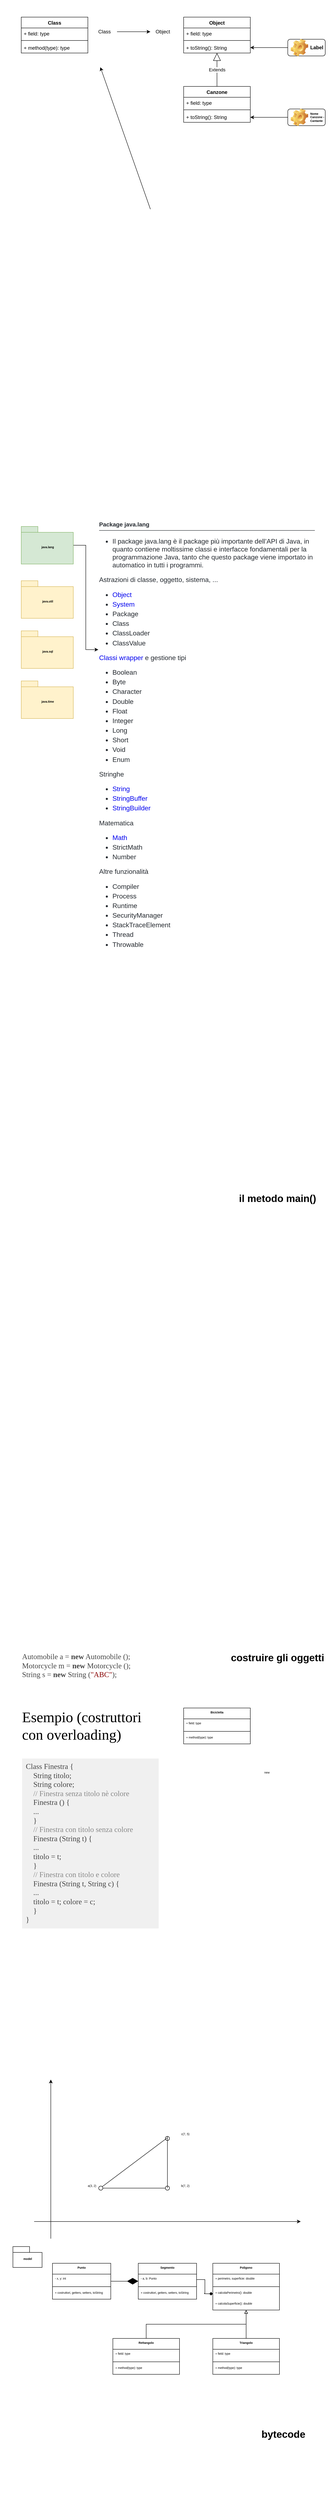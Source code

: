 <mxfile version="17.1.5" type="device"><diagram id="OhCMvSGXCiYNYvDkEmKx" name="Page-1"><mxGraphModel dx="1094" dy="567" grid="1" gridSize="10" guides="1" tooltips="1" connect="1" arrows="1" fold="1" page="1" pageScale="1" pageWidth="827" pageHeight="1169" math="0" shadow="0"><root><mxCell id="0"/><mxCell id="1" parent="0"/><mxCell id="jwKFF5OsVbnVFl5u6LoQ-3" value="" style="edgeStyle=orthogonalEdgeStyle;rounded=0;orthogonalLoop=1;jettySize=auto;html=1;" edge="1" parent="1" source="jwKFF5OsVbnVFl5u6LoQ-1" target="jwKFF5OsVbnVFl5u6LoQ-2"><mxGeometry relative="1" as="geometry"/></mxCell><mxCell id="jwKFF5OsVbnVFl5u6LoQ-1" value="Class" style="text;html=1;strokeColor=none;fillColor=none;align=center;verticalAlign=middle;whiteSpace=wrap;rounded=0;" vertex="1" parent="1"><mxGeometry x="220" y="60" width="60" height="30" as="geometry"/></mxCell><mxCell id="jwKFF5OsVbnVFl5u6LoQ-2" value="Object" style="text;html=1;strokeColor=none;fillColor=none;align=center;verticalAlign=middle;whiteSpace=wrap;rounded=0;" vertex="1" parent="1"><mxGeometry x="360" y="60" width="60" height="30" as="geometry"/></mxCell><mxCell id="jwKFF5OsVbnVFl5u6LoQ-4" value="Object" style="swimlane;fontStyle=1;align=center;verticalAlign=top;childLayout=stackLayout;horizontal=1;startSize=26;horizontalStack=0;resizeParent=1;resizeParentMax=0;resizeLast=0;collapsible=1;marginBottom=0;" vertex="1" parent="1"><mxGeometry x="440" y="40" width="160" height="86" as="geometry"/></mxCell><mxCell id="jwKFF5OsVbnVFl5u6LoQ-5" value="+ field: type" style="text;strokeColor=none;fillColor=none;align=left;verticalAlign=top;spacingLeft=4;spacingRight=4;overflow=hidden;rotatable=0;points=[[0,0.5],[1,0.5]];portConstraint=eastwest;" vertex="1" parent="jwKFF5OsVbnVFl5u6LoQ-4"><mxGeometry y="26" width="160" height="26" as="geometry"/></mxCell><mxCell id="jwKFF5OsVbnVFl5u6LoQ-6" value="" style="line;strokeWidth=1;fillColor=none;align=left;verticalAlign=middle;spacingTop=-1;spacingLeft=3;spacingRight=3;rotatable=0;labelPosition=right;points=[];portConstraint=eastwest;" vertex="1" parent="jwKFF5OsVbnVFl5u6LoQ-4"><mxGeometry y="52" width="160" height="8" as="geometry"/></mxCell><mxCell id="jwKFF5OsVbnVFl5u6LoQ-7" value="+ toString(): String" style="text;strokeColor=none;fillColor=none;align=left;verticalAlign=top;spacingLeft=4;spacingRight=4;overflow=hidden;rotatable=0;points=[[0,0.5],[1,0.5]];portConstraint=eastwest;" vertex="1" parent="jwKFF5OsVbnVFl5u6LoQ-4"><mxGeometry y="60" width="160" height="26" as="geometry"/></mxCell><mxCell id="jwKFF5OsVbnVFl5u6LoQ-8" value="Class" style="swimlane;fontStyle=1;align=center;verticalAlign=top;childLayout=stackLayout;horizontal=1;startSize=26;horizontalStack=0;resizeParent=1;resizeParentMax=0;resizeLast=0;collapsible=1;marginBottom=0;" vertex="1" parent="1"><mxGeometry x="50" y="40" width="160" height="86" as="geometry"/></mxCell><mxCell id="jwKFF5OsVbnVFl5u6LoQ-9" value="+ field: type" style="text;strokeColor=none;fillColor=none;align=left;verticalAlign=top;spacingLeft=4;spacingRight=4;overflow=hidden;rotatable=0;points=[[0,0.5],[1,0.5]];portConstraint=eastwest;" vertex="1" parent="jwKFF5OsVbnVFl5u6LoQ-8"><mxGeometry y="26" width="160" height="26" as="geometry"/></mxCell><mxCell id="jwKFF5OsVbnVFl5u6LoQ-10" value="" style="line;strokeWidth=1;fillColor=none;align=left;verticalAlign=middle;spacingTop=-1;spacingLeft=3;spacingRight=3;rotatable=0;labelPosition=right;points=[];portConstraint=eastwest;" vertex="1" parent="jwKFF5OsVbnVFl5u6LoQ-8"><mxGeometry y="52" width="160" height="8" as="geometry"/></mxCell><mxCell id="jwKFF5OsVbnVFl5u6LoQ-11" value="+ method(type): type" style="text;strokeColor=none;fillColor=none;align=left;verticalAlign=top;spacingLeft=4;spacingRight=4;overflow=hidden;rotatable=0;points=[[0,0.5],[1,0.5]];portConstraint=eastwest;" vertex="1" parent="jwKFF5OsVbnVFl5u6LoQ-8"><mxGeometry y="60" width="160" height="26" as="geometry"/></mxCell><mxCell id="jwKFF5OsVbnVFl5u6LoQ-13" value="" style="edgeStyle=orthogonalEdgeStyle;rounded=0;orthogonalLoop=1;jettySize=auto;html=1;" edge="1" parent="1" source="jwKFF5OsVbnVFl5u6LoQ-12" target="jwKFF5OsVbnVFl5u6LoQ-7"><mxGeometry relative="1" as="geometry"/></mxCell><mxCell id="jwKFF5OsVbnVFl5u6LoQ-12" value="Label" style="label;whiteSpace=wrap;html=1;image=img/clipart/Gear_128x128.png" vertex="1" parent="1"><mxGeometry x="690" y="93" width="90" height="40" as="geometry"/></mxCell><mxCell id="jwKFF5OsVbnVFl5u6LoQ-14" value="Canzone" style="swimlane;fontStyle=1;align=center;verticalAlign=top;childLayout=stackLayout;horizontal=1;startSize=26;horizontalStack=0;resizeParent=1;resizeParentMax=0;resizeLast=0;collapsible=1;marginBottom=0;" vertex="1" parent="1"><mxGeometry x="440" y="206" width="160" height="86" as="geometry"/></mxCell><mxCell id="jwKFF5OsVbnVFl5u6LoQ-15" value="+ field: type" style="text;strokeColor=none;fillColor=none;align=left;verticalAlign=top;spacingLeft=4;spacingRight=4;overflow=hidden;rotatable=0;points=[[0,0.5],[1,0.5]];portConstraint=eastwest;" vertex="1" parent="jwKFF5OsVbnVFl5u6LoQ-14"><mxGeometry y="26" width="160" height="26" as="geometry"/></mxCell><mxCell id="jwKFF5OsVbnVFl5u6LoQ-16" value="" style="line;strokeWidth=1;fillColor=none;align=left;verticalAlign=middle;spacingTop=-1;spacingLeft=3;spacingRight=3;rotatable=0;labelPosition=right;points=[];portConstraint=eastwest;" vertex="1" parent="jwKFF5OsVbnVFl5u6LoQ-14"><mxGeometry y="52" width="160" height="8" as="geometry"/></mxCell><mxCell id="jwKFF5OsVbnVFl5u6LoQ-17" value="+ toString(): String" style="text;strokeColor=none;fillColor=none;align=left;verticalAlign=top;spacingLeft=4;spacingRight=4;overflow=hidden;rotatable=0;points=[[0,0.5],[1,0.5]];portConstraint=eastwest;" vertex="1" parent="jwKFF5OsVbnVFl5u6LoQ-14"><mxGeometry y="60" width="160" height="26" as="geometry"/></mxCell><mxCell id="jwKFF5OsVbnVFl5u6LoQ-19" value="Extends" style="endArrow=block;endSize=16;endFill=0;html=1;rounded=0;exitX=0.5;exitY=0;exitDx=0;exitDy=0;" edge="1" parent="1" source="jwKFF5OsVbnVFl5u6LoQ-14" target="jwKFF5OsVbnVFl5u6LoQ-7"><mxGeometry width="160" relative="1" as="geometry"><mxPoint x="340" y="210" as="sourcePoint"/><mxPoint x="500" y="210" as="targetPoint"/></mxGeometry></mxCell><mxCell id="jwKFF5OsVbnVFl5u6LoQ-20" value="" style="edgeStyle=orthogonalEdgeStyle;rounded=0;orthogonalLoop=1;jettySize=auto;html=1;" edge="1" source="jwKFF5OsVbnVFl5u6LoQ-21" parent="1"><mxGeometry relative="1" as="geometry"><mxPoint x="600" y="280" as="targetPoint"/></mxGeometry></mxCell><mxCell id="jwKFF5OsVbnVFl5u6LoQ-21" value="Nome Canzone - Cantante" style="label;whiteSpace=wrap;html=1;image=img/clipart/Gear_128x128.png;fontSize=7;" vertex="1" parent="1"><mxGeometry x="690" y="260" width="90" height="40" as="geometry"/></mxCell><mxCell id="jwKFF5OsVbnVFl5u6LoQ-23" value="" style="shape=image;verticalLabelPosition=bottom;labelBackgroundColor=default;verticalAlign=top;aspect=fixed;imageAspect=0;image=https://github.com/maboglia/CorsoJava/raw/master/appunti/img/PrimitiveVsReference.png;" vertex="1" parent="1"><mxGeometry x="70" y="400" width="520" height="217" as="geometry"/></mxCell><mxCell id="jwKFF5OsVbnVFl5u6LoQ-24" value="" style="endArrow=classic;html=1;rounded=0;fontSize=7;exitX=0.558;exitY=0.461;exitDx=0;exitDy=0;exitPerimeter=0;" edge="1" parent="1" source="jwKFF5OsVbnVFl5u6LoQ-23"><mxGeometry width="50" height="50" relative="1" as="geometry"><mxPoint x="430" y="390" as="sourcePoint"/><mxPoint x="240" y="160" as="targetPoint"/></mxGeometry></mxCell><mxCell id="jwKFF5OsVbnVFl5u6LoQ-64" value="" style="edgeStyle=orthogonalEdgeStyle;rounded=0;orthogonalLoop=1;jettySize=auto;html=1;fontSize=7;" edge="1" parent="1" source="jwKFF5OsVbnVFl5u6LoQ-25" target="jwKFF5OsVbnVFl5u6LoQ-27"><mxGeometry relative="1" as="geometry"/></mxCell><mxCell id="jwKFF5OsVbnVFl5u6LoQ-25" value="java.lang" style="shape=folder;fontStyle=1;spacingTop=10;tabWidth=40;tabHeight=14;tabPosition=left;html=1;fontSize=7;fillColor=#d5e8d4;strokeColor=#82b366;" vertex="1" parent="1"><mxGeometry x="50" y="1260" width="125" height="90" as="geometry"/></mxCell><mxCell id="jwKFF5OsVbnVFl5u6LoQ-26" value="java.util" style="shape=folder;fontStyle=1;spacingTop=10;tabWidth=40;tabHeight=14;tabPosition=left;html=1;fontSize=7;fillColor=#fff2cc;strokeColor=#d6b656;" vertex="1" parent="1"><mxGeometry x="50" y="1390" width="125" height="90" as="geometry"/></mxCell><mxCell id="jwKFF5OsVbnVFl5u6LoQ-27" value="&lt;h1 dir=&quot;auto&quot; style=&quot;box-sizing: border-box; font-size: 2em; margin: 0px 0px 16px; font-weight: 600; line-height: 1.25; padding-bottom: 0.3em; border-bottom: 1px solid; color: rgb(36, 41, 47); font-style: normal; letter-spacing: normal; text-indent: 0px; text-transform: none; word-spacing: 0px; background-color: rgb(255, 255, 255);&quot;&gt;Package java.lang&lt;/h1&gt;&lt;ul dir=&quot;auto&quot; style=&quot;box-sizing: border-box; padding-left: 2em; margin-top: 0px; margin-bottom: 16px; color: rgb(36, 41, 47); font-size: 16px; font-style: normal; font-weight: 400; letter-spacing: normal; text-indent: 0px; text-transform: none; word-spacing: 0px; background-color: rgb(255, 255, 255);&quot;&gt;&lt;li style=&quot;box-sizing: border-box&quot;&gt;Il package java.lang è il package più importante dell’API di Java, in quanto contiene moltissime classi e interfacce fondamentali per la programmazione Java, tanto che questo package viene importato in automatico in tutti i programmi.&lt;/li&gt;&lt;/ul&gt;&lt;p dir=&quot;auto&quot; style=&quot;box-sizing: border-box; margin-top: 0px; margin-bottom: 16px; color: rgb(36, 41, 47); font-size: 16px; font-style: normal; font-weight: 400; letter-spacing: normal; text-indent: 0px; text-transform: none; word-spacing: 0px; background-color: rgb(255, 255, 255);&quot;&gt;Astrazioni di classe, oggetto, sistema, ...&lt;/p&gt;&lt;ul dir=&quot;auto&quot; style=&quot;box-sizing: border-box; padding-left: 2em; margin-top: 0px; margin-bottom: 16px; color: rgb(36, 41, 47); font-size: 16px; font-style: normal; font-weight: 400; letter-spacing: normal; text-indent: 0px; text-transform: none; word-spacing: 0px; background-color: rgb(255, 255, 255);&quot;&gt;&lt;li style=&quot;box-sizing: border-box&quot;&gt;&lt;a href=&quot;https://github.com/maboglia/CorsoJava/blob/master/appunti/API_Java/021_java_lang_Object.md&quot; style=&quot;box-sizing: border-box ; background-color: transparent ; text-decoration: none&quot;&gt;Object&lt;/a&gt;&lt;/li&gt;&lt;li style=&quot;box-sizing: border-box ; margin-top: 0.25em&quot;&gt;&lt;a href=&quot;https://github.com/maboglia/CorsoJava/blob/master/appunti/API_Java/021_java_lang_System.md&quot; style=&quot;box-sizing: border-box ; background-color: transparent ; text-decoration: none&quot;&gt;System&lt;/a&gt;&lt;/li&gt;&lt;li style=&quot;box-sizing: border-box ; margin-top: 0.25em&quot;&gt;Package&lt;/li&gt;&lt;li style=&quot;box-sizing: border-box ; margin-top: 0.25em&quot;&gt;Class&lt;/li&gt;&lt;li style=&quot;box-sizing: border-box ; margin-top: 0.25em&quot;&gt;ClassLoader&lt;/li&gt;&lt;li style=&quot;box-sizing: border-box ; margin-top: 0.25em&quot;&gt;ClassValue&lt;/li&gt;&lt;/ul&gt;&lt;p dir=&quot;auto&quot; style=&quot;box-sizing: border-box; margin-top: 0px; margin-bottom: 16px; color: rgb(36, 41, 47); font-size: 16px; font-style: normal; font-weight: 400; letter-spacing: normal; text-indent: 0px; text-transform: none; word-spacing: 0px; background-color: rgb(255, 255, 255);&quot;&gt;&lt;a href=&quot;https://github.com/maboglia/CorsoJava/blob/master/appunti/API_Java/021_Classi_wrapper.md&quot; style=&quot;box-sizing: border-box ; background-color: transparent ; text-decoration: none&quot;&gt;Classi wrapper&lt;/a&gt;&lt;span&gt;&amp;nbsp;&lt;/span&gt;e gestione tipi&lt;/p&gt;&lt;ul dir=&quot;auto&quot; style=&quot;box-sizing: border-box; padding-left: 2em; margin-top: 0px; margin-bottom: 16px; color: rgb(36, 41, 47); font-size: 16px; font-style: normal; font-weight: 400; letter-spacing: normal; text-indent: 0px; text-transform: none; word-spacing: 0px; background-color: rgb(255, 255, 255);&quot;&gt;&lt;li style=&quot;box-sizing: border-box&quot;&gt;Boolean&lt;/li&gt;&lt;li style=&quot;box-sizing: border-box ; margin-top: 0.25em&quot;&gt;Byte&lt;/li&gt;&lt;li style=&quot;box-sizing: border-box ; margin-top: 0.25em&quot;&gt;Character&lt;/li&gt;&lt;li style=&quot;box-sizing: border-box ; margin-top: 0.25em&quot;&gt;Double&lt;/li&gt;&lt;li style=&quot;box-sizing: border-box ; margin-top: 0.25em&quot;&gt;Float&lt;/li&gt;&lt;li style=&quot;box-sizing: border-box ; margin-top: 0.25em&quot;&gt;Integer&lt;/li&gt;&lt;li style=&quot;box-sizing: border-box ; margin-top: 0.25em&quot;&gt;Long&lt;/li&gt;&lt;li style=&quot;box-sizing: border-box ; margin-top: 0.25em&quot;&gt;Short&lt;/li&gt;&lt;li style=&quot;box-sizing: border-box ; margin-top: 0.25em&quot;&gt;Void&lt;/li&gt;&lt;li style=&quot;box-sizing: border-box ; margin-top: 0.25em&quot;&gt;Enum&lt;/li&gt;&lt;/ul&gt;&lt;p dir=&quot;auto&quot; style=&quot;box-sizing: border-box; margin-top: 0px; margin-bottom: 16px; color: rgb(36, 41, 47); font-size: 16px; font-style: normal; font-weight: 400; letter-spacing: normal; text-indent: 0px; text-transform: none; word-spacing: 0px; background-color: rgb(255, 255, 255);&quot;&gt;Stringhe&lt;/p&gt;&lt;ul dir=&quot;auto&quot; style=&quot;box-sizing: border-box; padding-left: 2em; margin-top: 0px; margin-bottom: 16px; color: rgb(36, 41, 47); font-size: 16px; font-style: normal; font-weight: 400; letter-spacing: normal; text-indent: 0px; text-transform: none; word-spacing: 0px; background-color: rgb(255, 255, 255);&quot;&gt;&lt;li style=&quot;box-sizing: border-box&quot;&gt;&lt;a href=&quot;https://github.com/maboglia/CorsoJava/blob/master/appunti/API_Java/007_stringhe.md&quot; style=&quot;box-sizing: border-box ; background-color: transparent ; text-decoration: none&quot;&gt;String&lt;/a&gt;&lt;/li&gt;&lt;li style=&quot;box-sizing: border-box ; margin-top: 0.25em&quot;&gt;&lt;a href=&quot;https://github.com/maboglia/CorsoJava/blob/master/appunti/API_Java/007_stringhe.md&quot; style=&quot;box-sizing: border-box ; background-color: transparent ; text-decoration: none&quot;&gt;StringBuffer&lt;/a&gt;&lt;/li&gt;&lt;li style=&quot;box-sizing: border-box ; margin-top: 0.25em&quot;&gt;&lt;a href=&quot;https://github.com/maboglia/CorsoJava/blob/master/appunti/API_Java/007_stringhe.md&quot; style=&quot;box-sizing: border-box ; background-color: transparent ; text-decoration: none&quot;&gt;StringBuilder&lt;/a&gt;&lt;/li&gt;&lt;/ul&gt;&lt;p dir=&quot;auto&quot; style=&quot;box-sizing: border-box; margin-top: 0px; margin-bottom: 16px; color: rgb(36, 41, 47); font-size: 16px; font-style: normal; font-weight: 400; letter-spacing: normal; text-indent: 0px; text-transform: none; word-spacing: 0px; background-color: rgb(255, 255, 255);&quot;&gt;Matematica&lt;/p&gt;&lt;ul dir=&quot;auto&quot; style=&quot;box-sizing: border-box; padding-left: 2em; margin-top: 0px; margin-bottom: 16px; color: rgb(36, 41, 47); font-size: 16px; font-style: normal; font-weight: 400; letter-spacing: normal; text-indent: 0px; text-transform: none; word-spacing: 0px; background-color: rgb(255, 255, 255);&quot;&gt;&lt;li style=&quot;box-sizing: border-box&quot;&gt;&lt;a href=&quot;https://github.com/maboglia/CorsoJava/blob/master/appunti/API_Java/021_java_lang_Math.md&quot; style=&quot;box-sizing: border-box ; background-color: transparent ; text-decoration: none&quot;&gt;Math&lt;/a&gt;&lt;/li&gt;&lt;li style=&quot;box-sizing: border-box ; margin-top: 0.25em&quot;&gt;StrictMath&lt;/li&gt;&lt;li style=&quot;box-sizing: border-box ; margin-top: 0.25em&quot;&gt;Number&lt;/li&gt;&lt;/ul&gt;&lt;p dir=&quot;auto&quot; style=&quot;box-sizing: border-box; margin-top: 0px; margin-bottom: 16px; color: rgb(36, 41, 47); font-size: 16px; font-style: normal; font-weight: 400; letter-spacing: normal; text-indent: 0px; text-transform: none; word-spacing: 0px; background-color: rgb(255, 255, 255);&quot;&gt;Altre funzionalità&lt;/p&gt;&lt;ul dir=&quot;auto&quot; style=&quot;box-sizing: border-box; padding-left: 2em; margin-top: 0px; margin-bottom: 16px; color: rgb(36, 41, 47); font-size: 16px; font-style: normal; font-weight: 400; letter-spacing: normal; text-indent: 0px; text-transform: none; word-spacing: 0px; background-color: rgb(255, 255, 255);&quot;&gt;&lt;li style=&quot;box-sizing: border-box&quot;&gt;Compiler&lt;/li&gt;&lt;li style=&quot;box-sizing: border-box ; margin-top: 0.25em&quot;&gt;Process&lt;/li&gt;&lt;li style=&quot;box-sizing: border-box ; margin-top: 0.25em&quot;&gt;Runtime&lt;/li&gt;&lt;li style=&quot;box-sizing: border-box ; margin-top: 0.25em&quot;&gt;SecurityManager&lt;/li&gt;&lt;li style=&quot;box-sizing: border-box ; margin-top: 0.25em&quot;&gt;StackTraceElement&lt;/li&gt;&lt;li style=&quot;box-sizing: border-box ; margin-top: 0.25em&quot;&gt;Thread&lt;/li&gt;&lt;li style=&quot;box-sizing: border-box ; margin-top: 0.25em&quot;&gt;Throwable&lt;/li&gt;&lt;/ul&gt;" style="text;whiteSpace=wrap;html=1;fontSize=7;" vertex="1" parent="1"><mxGeometry x="235" y="1240" width="520" height="630" as="geometry"/></mxCell><mxCell id="jwKFF5OsVbnVFl5u6LoQ-36" value="" style="shape=image;verticalLabelPosition=bottom;labelBackgroundColor=default;verticalAlign=top;aspect=fixed;imageAspect=0;image=https://raw.githubusercontent.com/maboglia/CorsoJava/master/appunti/img/Language/01_lang_base/03_system/developing.png;" vertex="1" parent="1"><mxGeometry x="43" y="5836" width="561.15" height="150" as="geometry"/></mxCell><mxCell id="jwKFF5OsVbnVFl5u6LoQ-37" value="&lt;div class=&quot;remark-code-line&quot; style=&quot;min-height: 1em; color: rgb(68, 68, 68); font-family: &amp;quot;ubuntu mono&amp;quot;; font-size: 18px; font-style: normal; font-weight: 400; letter-spacing: normal; text-indent: 0px; text-transform: none; word-spacing: 0px;&quot;&gt;Automobile a = &lt;span class=&quot;hljs-keyword&quot; style=&quot;font-weight: bold&quot;&gt;new&lt;/span&gt; Automobile ();&lt;/div&gt;&lt;div class=&quot;remark-code-line&quot; style=&quot;min-height: 1em; color: rgb(68, 68, 68); font-family: &amp;quot;ubuntu mono&amp;quot;; font-size: 18px; font-style: normal; font-weight: 400; letter-spacing: normal; text-indent: 0px; text-transform: none; word-spacing: 0px;&quot;&gt;Motorcycle m = &lt;span class=&quot;hljs-keyword&quot; style=&quot;font-weight: bold&quot;&gt;new&lt;/span&gt; Motorcycle ();&lt;/div&gt;&lt;div class=&quot;remark-code-line&quot; style=&quot;min-height: 1em; color: rgb(68, 68, 68); font-family: &amp;quot;ubuntu mono&amp;quot;; font-size: 18px; font-style: normal; font-weight: 400; letter-spacing: normal; text-indent: 0px; text-transform: none; word-spacing: 0px;&quot;&gt;String s = &lt;span class=&quot;hljs-keyword&quot; style=&quot;font-weight: bold&quot;&gt;new&lt;/span&gt; String (&lt;span class=&quot;hljs-string&quot; style=&quot;color: rgb(136 , 0 , 0)&quot;&gt;&quot;ABC&quot;&lt;/span&gt;);&lt;/div&gt;" style="text;whiteSpace=wrap;html=1;fontSize=7;" vertex="1" parent="1"><mxGeometry x="50" y="3950" width="290" height="70" as="geometry"/></mxCell><mxCell id="jwKFF5OsVbnVFl5u6LoQ-38" value="&lt;h3 id=&quot;esempio-costruttori-con-overloading-&quot; style=&quot;font-family: &amp;quot;yanone kaffeesatz&amp;quot;; font-weight: normal; font-size: 35px; color: rgb(0, 0, 0); font-style: normal; letter-spacing: normal; text-indent: 0px; text-transform: none; word-spacing: 0px;&quot;&gt;Esempio (costruttori con overloading)&lt;/h3&gt;&lt;pre style=&quot;color: rgb(0 , 0 , 0) ; font-size: 20px ; font-style: normal ; font-weight: 400 ; letter-spacing: normal ; text-indent: 0px ; text-transform: none ; word-spacing: 0px&quot;&gt;&lt;code class=&quot;java hljs remark-code&quot; style=&quot;font-size: 18px ; font-family: &amp;quot;ubuntu mono&amp;quot; ; display: block ; overflow-x: auto ; padding: 0.5em ; background: rgb(240 , 240 , 240) ; color: rgb(68 , 68 , 68)&quot;&gt;&lt;div class=&quot;remark-code-line&quot; style=&quot;min-height: 1em&quot;&gt;Class Finestra {&lt;/div&gt;&lt;div class=&quot;remark-code-line&quot; style=&quot;min-height: 1em&quot;&gt;    String titolo;&lt;/div&gt;&lt;div class=&quot;remark-code-line&quot; style=&quot;min-height: 1em&quot;&gt;    String colore;&lt;/div&gt;&lt;div class=&quot;remark-code-line&quot; style=&quot;min-height: 1em&quot;&gt;    &lt;span class=&quot;hljs-comment&quot; style=&quot;color: rgb(136 , 136 , 136)&quot;&gt;// Finestra senza titolo nè colore&lt;/span&gt;&lt;/div&gt;&lt;div class=&quot;remark-code-line&quot; style=&quot;min-height: 1em&quot;&gt;    Finestra () {&lt;/div&gt;&lt;div class=&quot;remark-code-line&quot; style=&quot;min-height: 1em&quot;&gt;    ...&lt;/div&gt;&lt;div class=&quot;remark-code-line&quot; style=&quot;min-height: 1em&quot;&gt;    }&lt;/div&gt;&lt;div class=&quot;remark-code-line&quot; style=&quot;min-height: 1em&quot;&gt;    &lt;span class=&quot;hljs-comment&quot; style=&quot;color: rgb(136 , 136 , 136)&quot;&gt;// Finestra con titolo senza colore&lt;/span&gt;&lt;/div&gt;&lt;div class=&quot;remark-code-line&quot; style=&quot;min-height: 1em&quot;&gt;    Finestra (String t) {&lt;/div&gt;&lt;div class=&quot;remark-code-line&quot; style=&quot;min-height: 1em&quot;&gt;    ...&lt;/div&gt;&lt;div class=&quot;remark-code-line&quot; style=&quot;min-height: 1em&quot;&gt;    titolo = t;&lt;/div&gt;&lt;div class=&quot;remark-code-line&quot; style=&quot;min-height: 1em&quot;&gt;    }&lt;/div&gt;&lt;div class=&quot;remark-code-line&quot; style=&quot;min-height: 1em&quot;&gt;    &lt;span class=&quot;hljs-comment&quot; style=&quot;color: rgb(136 , 136 , 136)&quot;&gt;// Finestra con titolo e colore&lt;/span&gt;&lt;/div&gt;&lt;div class=&quot;remark-code-line&quot; style=&quot;min-height: 1em&quot;&gt;    Finestra (String t, String c) {&lt;/div&gt;&lt;div class=&quot;remark-code-line&quot; style=&quot;min-height: 1em&quot;&gt;    ...&lt;/div&gt;&lt;div class=&quot;remark-code-line&quot; style=&quot;min-height: 1em&quot;&gt;    titolo = t; colore = c;&lt;/div&gt;&lt;div class=&quot;remark-code-line&quot; style=&quot;min-height: 1em&quot;&gt;    }&lt;/div&gt;&lt;div class=&quot;remark-code-line&quot; style=&quot;min-height: 1em&quot;&gt;}&lt;/div&gt;&lt;/code&gt;&lt;/pre&gt;" style="text;whiteSpace=wrap;html=1;fontSize=7;" vertex="1" parent="1"><mxGeometry x="50" y="4050" width="330" height="570" as="geometry"/></mxCell><mxCell id="jwKFF5OsVbnVFl5u6LoQ-39" value="" style="endArrow=classic;html=1;rounded=0;fontSize=7;" edge="1" parent="1"><mxGeometry width="50" height="50" relative="1" as="geometry"><mxPoint x="121" y="5361" as="sourcePoint"/><mxPoint x="121" y="4980" as="targetPoint"/></mxGeometry></mxCell><mxCell id="jwKFF5OsVbnVFl5u6LoQ-40" value="" style="endArrow=classic;html=1;rounded=0;fontSize=7;" edge="1" parent="1"><mxGeometry width="50" height="50" relative="1" as="geometry"><mxPoint x="81" y="5320" as="sourcePoint"/><mxPoint x="721" y="5320" as="targetPoint"/></mxGeometry></mxCell><mxCell id="jwKFF5OsVbnVFl5u6LoQ-41" value="a(3, 2)" style="text;html=1;strokeColor=none;fillColor=none;align=center;verticalAlign=middle;whiteSpace=wrap;rounded=0;fontSize=7;" vertex="1" parent="1"><mxGeometry x="190" y="5220" width="60" height="30" as="geometry"/></mxCell><mxCell id="jwKFF5OsVbnVFl5u6LoQ-42" value="" style="ellipse;whiteSpace=wrap;html=1;aspect=fixed;fontSize=7;" vertex="1" parent="1"><mxGeometry x="NaN" y="NaN" height="NaN" as="geometry"/></mxCell><mxCell id="jwKFF5OsVbnVFl5u6LoQ-43" value="" style="ellipse;whiteSpace=wrap;html=1;fontSize=7;" vertex="1" parent="1"><mxGeometry x="236" y="5235" width="10" height="10" as="geometry"/></mxCell><mxCell id="jwKFF5OsVbnVFl5u6LoQ-44" value="" style="ellipse;whiteSpace=wrap;html=1;fontSize=7;" vertex="1" parent="1"><mxGeometry x="396" y="5235" width="10" height="10" as="geometry"/></mxCell><mxCell id="jwKFF5OsVbnVFl5u6LoQ-45" value="b(7, 2)" style="text;html=1;strokeColor=none;fillColor=none;align=center;verticalAlign=middle;whiteSpace=wrap;rounded=0;fontSize=7;" vertex="1" parent="1"><mxGeometry x="414" y="5220" width="60" height="30" as="geometry"/></mxCell><mxCell id="jwKFF5OsVbnVFl5u6LoQ-46" value="costruire gli oggetti" style="text;strokeColor=none;fillColor=none;html=1;fontSize=24;fontStyle=1;verticalAlign=middle;align=center;" vertex="1" parent="1"><mxGeometry x="560" y="3950" width="210" height="40" as="geometry"/></mxCell><mxCell id="jwKFF5OsVbnVFl5u6LoQ-54" value="Bicicletta" style="swimlane;fontStyle=1;align=center;verticalAlign=top;childLayout=stackLayout;horizontal=1;startSize=26;horizontalStack=0;resizeParent=1;resizeParentMax=0;resizeLast=0;collapsible=1;marginBottom=0;fontSize=7;" vertex="1" parent="1"><mxGeometry x="440" y="4090" width="160" height="86" as="geometry"/></mxCell><mxCell id="jwKFF5OsVbnVFl5u6LoQ-55" value="+ field: type" style="text;strokeColor=none;fillColor=none;align=left;verticalAlign=top;spacingLeft=4;spacingRight=4;overflow=hidden;rotatable=0;points=[[0,0.5],[1,0.5]];portConstraint=eastwest;fontSize=7;" vertex="1" parent="jwKFF5OsVbnVFl5u6LoQ-54"><mxGeometry y="26" width="160" height="26" as="geometry"/></mxCell><mxCell id="jwKFF5OsVbnVFl5u6LoQ-56" value="" style="line;strokeWidth=1;fillColor=none;align=left;verticalAlign=middle;spacingTop=-1;spacingLeft=3;spacingRight=3;rotatable=0;labelPosition=right;points=[];portConstraint=eastwest;fontSize=7;" vertex="1" parent="jwKFF5OsVbnVFl5u6LoQ-54"><mxGeometry y="52" width="160" height="8" as="geometry"/></mxCell><mxCell id="jwKFF5OsVbnVFl5u6LoQ-57" value="+ method(type): type" style="text;strokeColor=none;fillColor=none;align=left;verticalAlign=top;spacingLeft=4;spacingRight=4;overflow=hidden;rotatable=0;points=[[0,0.5],[1,0.5]];portConstraint=eastwest;fontSize=7;" vertex="1" parent="jwKFF5OsVbnVFl5u6LoQ-54"><mxGeometry y="60" width="160" height="26" as="geometry"/></mxCell><mxCell id="jwKFF5OsVbnVFl5u6LoQ-58" value="new" style="text;html=1;strokeColor=none;fillColor=none;align=center;verticalAlign=middle;whiteSpace=wrap;rounded=0;fontSize=7;" vertex="1" parent="1"><mxGeometry x="610" y="4230" width="60" height="30" as="geometry"/></mxCell><mxCell id="jwKFF5OsVbnVFl5u6LoQ-59" value="" style="shape=image;verticalLabelPosition=bottom;labelBackgroundColor=default;verticalAlign=top;aspect=fixed;imageAspect=0;image=https://www.vespashop-bestmotor.com/34323-large_default/myland-bicicletta-city-donna-28-6v-alluminio-tg-46-acqua-marina.jpg;fontStyle=1" vertex="1" parent="1"><mxGeometry x="680" y="4090" width="110" height="110" as="geometry"/></mxCell><mxCell id="jwKFF5OsVbnVFl5u6LoQ-60" value="" style="shape=image;verticalLabelPosition=bottom;labelBackgroundColor=default;verticalAlign=top;aspect=fixed;imageAspect=0;image=https://www.vespashop-bestmotor.com/34323-large_default/myland-bicicletta-city-donna-28-6v-alluminio-tg-46-acqua-marina.jpg;fontStyle=1" vertex="1" parent="1"><mxGeometry x="690" y="4190" width="110" height="110" as="geometry"/></mxCell><mxCell id="jwKFF5OsVbnVFl5u6LoQ-61" value="" style="shape=image;verticalLabelPosition=bottom;labelBackgroundColor=default;verticalAlign=top;aspect=fixed;imageAspect=0;image=https://raw.githubusercontent.com/maboglia/CorsoJava/master/appunti/img/Language/01_lang_base/02_classe_base/hello.png;" vertex="1" parent="1"><mxGeometry x="73.85" y="2870" width="520" height="249" as="geometry"/></mxCell><mxCell id="jwKFF5OsVbnVFl5u6LoQ-62" value="il metodo main()" style="text;strokeColor=none;fillColor=none;html=1;fontSize=24;fontStyle=1;verticalAlign=middle;align=center;" vertex="1" parent="1"><mxGeometry x="560" y="2850" width="210" height="40" as="geometry"/></mxCell><mxCell id="jwKFF5OsVbnVFl5u6LoQ-63" value="bytecode" style="text;strokeColor=none;fillColor=none;html=1;fontSize=24;fontStyle=1;verticalAlign=middle;align=center;" vertex="1" parent="1"><mxGeometry x="574.15" y="5810" width="210" height="40" as="geometry"/></mxCell><mxCell id="jwKFF5OsVbnVFl5u6LoQ-65" value="java.sql" style="shape=folder;fontStyle=1;spacingTop=10;tabWidth=40;tabHeight=14;tabPosition=left;html=1;fontSize=7;fillColor=#fff2cc;strokeColor=#d6b656;" vertex="1" parent="1"><mxGeometry x="50" y="1510" width="125" height="90" as="geometry"/></mxCell><mxCell id="jwKFF5OsVbnVFl5u6LoQ-66" value="java.time" style="shape=folder;fontStyle=1;spacingTop=10;tabWidth=40;tabHeight=14;tabPosition=left;html=1;fontSize=7;fillColor=#fff2cc;strokeColor=#d6b656;" vertex="1" parent="1"><mxGeometry x="50" y="1630" width="125" height="90" as="geometry"/></mxCell><mxCell id="jwKFF5OsVbnVFl5u6LoQ-67" value="c(7, 5)" style="text;html=1;strokeColor=none;fillColor=none;align=center;verticalAlign=middle;whiteSpace=wrap;rounded=0;fontSize=7;" vertex="1" parent="1"><mxGeometry x="414" y="5096" width="60" height="30" as="geometry"/></mxCell><mxCell id="jwKFF5OsVbnVFl5u6LoQ-68" value="" style="ellipse;whiteSpace=wrap;html=1;fontSize=7;" vertex="1" parent="1"><mxGeometry x="396" y="5116" width="10" height="10" as="geometry"/></mxCell><mxCell id="jwKFF5OsVbnVFl5u6LoQ-69" value="" style="endArrow=none;html=1;rounded=0;fontSize=7;exitX=1;exitY=0.5;exitDx=0;exitDy=0;entryX=0;entryY=0.5;entryDx=0;entryDy=0;" edge="1" parent="1" source="jwKFF5OsVbnVFl5u6LoQ-43" target="jwKFF5OsVbnVFl5u6LoQ-44"><mxGeometry width="50" height="50" relative="1" as="geometry"><mxPoint x="380" y="5220" as="sourcePoint"/><mxPoint x="430" y="5170" as="targetPoint"/></mxGeometry></mxCell><mxCell id="jwKFF5OsVbnVFl5u6LoQ-70" value="" style="endArrow=none;html=1;rounded=0;fontSize=7;entryX=0.5;entryY=0;entryDx=0;entryDy=0;" edge="1" parent="1" target="jwKFF5OsVbnVFl5u6LoQ-68"><mxGeometry width="50" height="50" relative="1" as="geometry"><mxPoint x="401" y="5240" as="sourcePoint"/><mxPoint x="430" y="5170" as="targetPoint"/></mxGeometry></mxCell><mxCell id="jwKFF5OsVbnVFl5u6LoQ-71" value="" style="endArrow=none;html=1;rounded=0;fontSize=7;exitX=1;exitY=0;exitDx=0;exitDy=0;" edge="1" parent="1" source="jwKFF5OsVbnVFl5u6LoQ-43"><mxGeometry width="50" height="50" relative="1" as="geometry"><mxPoint x="380" y="5220" as="sourcePoint"/><mxPoint x="400" y="5120" as="targetPoint"/></mxGeometry></mxCell><mxCell id="jwKFF5OsVbnVFl5u6LoQ-72" value="Punto" style="swimlane;fontStyle=1;align=center;verticalAlign=top;childLayout=stackLayout;horizontal=1;startSize=26;horizontalStack=0;resizeParent=1;resizeParentMax=0;resizeLast=0;collapsible=1;marginBottom=0;fontSize=7;" vertex="1" parent="1"><mxGeometry x="125" y="5420" width="140" height="86" as="geometry"/></mxCell><mxCell id="jwKFF5OsVbnVFl5u6LoQ-73" value="- x, y: int" style="text;strokeColor=none;fillColor=none;align=left;verticalAlign=top;spacingLeft=4;spacingRight=4;overflow=hidden;rotatable=0;points=[[0,0.5],[1,0.5]];portConstraint=eastwest;fontSize=7;" vertex="1" parent="jwKFF5OsVbnVFl5u6LoQ-72"><mxGeometry y="26" width="140" height="26" as="geometry"/></mxCell><mxCell id="jwKFF5OsVbnVFl5u6LoQ-74" value="" style="line;strokeWidth=1;fillColor=none;align=left;verticalAlign=middle;spacingTop=-1;spacingLeft=3;spacingRight=3;rotatable=0;labelPosition=right;points=[];portConstraint=eastwest;fontSize=7;" vertex="1" parent="jwKFF5OsVbnVFl5u6LoQ-72"><mxGeometry y="52" width="140" height="8" as="geometry"/></mxCell><mxCell id="jwKFF5OsVbnVFl5u6LoQ-75" value="+ costruttori, getters, setters, toString" style="text;strokeColor=none;fillColor=none;align=left;verticalAlign=top;spacingLeft=4;spacingRight=4;overflow=hidden;rotatable=0;points=[[0,0.5],[1,0.5]];portConstraint=eastwest;fontSize=7;" vertex="1" parent="jwKFF5OsVbnVFl5u6LoQ-72"><mxGeometry y="60" width="140" height="26" as="geometry"/></mxCell><mxCell id="jwKFF5OsVbnVFl5u6LoQ-77" value="model" style="shape=folder;fontStyle=1;spacingTop=10;tabWidth=40;tabHeight=14;tabPosition=left;html=1;fontSize=7;" vertex="1" parent="1"><mxGeometry x="30" y="5380" width="70" height="50" as="geometry"/></mxCell><mxCell id="jwKFF5OsVbnVFl5u6LoQ-78" value="Segmento" style="swimlane;fontStyle=1;align=center;verticalAlign=top;childLayout=stackLayout;horizontal=1;startSize=26;horizontalStack=0;resizeParent=1;resizeParentMax=0;resizeLast=0;collapsible=1;marginBottom=0;fontSize=7;" vertex="1" parent="1"><mxGeometry x="331" y="5420" width="140" height="86" as="geometry"/></mxCell><mxCell id="jwKFF5OsVbnVFl5u6LoQ-79" value="- a, b: Punto" style="text;strokeColor=none;fillColor=none;align=left;verticalAlign=top;spacingLeft=4;spacingRight=4;overflow=hidden;rotatable=0;points=[[0,0.5],[1,0.5]];portConstraint=eastwest;fontSize=7;" vertex="1" parent="jwKFF5OsVbnVFl5u6LoQ-78"><mxGeometry y="26" width="140" height="26" as="geometry"/></mxCell><mxCell id="jwKFF5OsVbnVFl5u6LoQ-80" value="" style="line;strokeWidth=1;fillColor=none;align=left;verticalAlign=middle;spacingTop=-1;spacingLeft=3;spacingRight=3;rotatable=0;labelPosition=right;points=[];portConstraint=eastwest;fontSize=7;" vertex="1" parent="jwKFF5OsVbnVFl5u6LoQ-78"><mxGeometry y="52" width="140" height="8" as="geometry"/></mxCell><mxCell id="jwKFF5OsVbnVFl5u6LoQ-81" value="+ costruttori, getters, setters, toString" style="text;strokeColor=none;fillColor=none;align=left;verticalAlign=top;spacingLeft=4;spacingRight=4;overflow=hidden;rotatable=0;points=[[0,0.5],[1,0.5]];portConstraint=eastwest;fontSize=7;" vertex="1" parent="jwKFF5OsVbnVFl5u6LoQ-78"><mxGeometry y="60" width="140" height="26" as="geometry"/></mxCell><mxCell id="jwKFF5OsVbnVFl5u6LoQ-82" value="" style="endArrow=diamondThin;endFill=1;endSize=24;html=1;rounded=0;fontSize=7;" edge="1" parent="1" source="jwKFF5OsVbnVFl5u6LoQ-72" target="jwKFF5OsVbnVFl5u6LoQ-78"><mxGeometry width="160" relative="1" as="geometry"><mxPoint x="330" y="5280" as="sourcePoint"/><mxPoint x="490" y="5280" as="targetPoint"/></mxGeometry></mxCell><mxCell id="jwKFF5OsVbnVFl5u6LoQ-83" value="Poligono" style="swimlane;fontStyle=1;align=center;verticalAlign=top;childLayout=stackLayout;horizontal=1;startSize=26;horizontalStack=0;resizeParent=1;resizeParentMax=0;resizeLast=0;collapsible=1;marginBottom=0;fontSize=7;" vertex="1" parent="1"><mxGeometry x="510" y="5420" width="160" height="112" as="geometry"/></mxCell><mxCell id="jwKFF5OsVbnVFl5u6LoQ-84" value="+ perimetro, superficie: double" style="text;strokeColor=none;fillColor=none;align=left;verticalAlign=top;spacingLeft=4;spacingRight=4;overflow=hidden;rotatable=0;points=[[0,0.5],[1,0.5]];portConstraint=eastwest;fontSize=7;" vertex="1" parent="jwKFF5OsVbnVFl5u6LoQ-83"><mxGeometry y="26" width="160" height="26" as="geometry"/></mxCell><mxCell id="jwKFF5OsVbnVFl5u6LoQ-85" value="" style="line;strokeWidth=1;fillColor=none;align=left;verticalAlign=middle;spacingTop=-1;spacingLeft=3;spacingRight=3;rotatable=0;labelPosition=right;points=[];portConstraint=eastwest;fontSize=7;" vertex="1" parent="jwKFF5OsVbnVFl5u6LoQ-83"><mxGeometry y="52" width="160" height="8" as="geometry"/></mxCell><mxCell id="jwKFF5OsVbnVFl5u6LoQ-86" value="+ calcolaPerimetro(): double" style="text;strokeColor=none;fillColor=none;align=left;verticalAlign=top;spacingLeft=4;spacingRight=4;overflow=hidden;rotatable=0;points=[[0,0.5],[1,0.5]];portConstraint=eastwest;fontSize=7;" vertex="1" parent="jwKFF5OsVbnVFl5u6LoQ-83"><mxGeometry y="60" width="160" height="26" as="geometry"/></mxCell><mxCell id="jwKFF5OsVbnVFl5u6LoQ-88" value="+ calcolaSuperficie(): double" style="text;strokeColor=none;fillColor=none;align=left;verticalAlign=top;spacingLeft=4;spacingRight=4;overflow=hidden;rotatable=0;points=[[0,0.5],[1,0.5]];portConstraint=eastwest;fontSize=7;" vertex="1" parent="jwKFF5OsVbnVFl5u6LoQ-83"><mxGeometry y="86" width="160" height="26" as="geometry"/></mxCell><mxCell id="jwKFF5OsVbnVFl5u6LoQ-87" value="" style="edgeStyle=orthogonalEdgeStyle;rounded=0;orthogonalLoop=1;jettySize=auto;html=1;fontSize=7;endArrow=diamond;endFill=1;" edge="1" parent="1" source="jwKFF5OsVbnVFl5u6LoQ-79" target="jwKFF5OsVbnVFl5u6LoQ-86"><mxGeometry relative="1" as="geometry"/></mxCell><mxCell id="jwKFF5OsVbnVFl5u6LoQ-93" value="" style="edgeStyle=orthogonalEdgeStyle;rounded=0;orthogonalLoop=1;jettySize=auto;html=1;fontSize=7;endArrow=block;endFill=0;" edge="1" parent="1" source="jwKFF5OsVbnVFl5u6LoQ-89" target="jwKFF5OsVbnVFl5u6LoQ-83"><mxGeometry relative="1" as="geometry"/></mxCell><mxCell id="jwKFF5OsVbnVFl5u6LoQ-98" value="" style="edgeStyle=orthogonalEdgeStyle;rounded=0;orthogonalLoop=1;jettySize=auto;html=1;fontSize=7;endArrow=block;endFill=0;exitX=0.5;exitY=0;exitDx=0;exitDy=0;" edge="1" parent="1" source="jwKFF5OsVbnVFl5u6LoQ-94" target="jwKFF5OsVbnVFl5u6LoQ-83"><mxGeometry relative="1" as="geometry"/></mxCell><mxCell id="jwKFF5OsVbnVFl5u6LoQ-89" value="Triangolo" style="swimlane;fontStyle=1;align=center;verticalAlign=top;childLayout=stackLayout;horizontal=1;startSize=26;horizontalStack=0;resizeParent=1;resizeParentMax=0;resizeLast=0;collapsible=1;marginBottom=0;fontSize=7;" vertex="1" parent="1"><mxGeometry x="510" y="5600" width="160" height="86" as="geometry"/></mxCell><mxCell id="jwKFF5OsVbnVFl5u6LoQ-90" value="+ field: type" style="text;strokeColor=none;fillColor=none;align=left;verticalAlign=top;spacingLeft=4;spacingRight=4;overflow=hidden;rotatable=0;points=[[0,0.5],[1,0.5]];portConstraint=eastwest;fontSize=7;" vertex="1" parent="jwKFF5OsVbnVFl5u6LoQ-89"><mxGeometry y="26" width="160" height="26" as="geometry"/></mxCell><mxCell id="jwKFF5OsVbnVFl5u6LoQ-91" value="" style="line;strokeWidth=1;fillColor=none;align=left;verticalAlign=middle;spacingTop=-1;spacingLeft=3;spacingRight=3;rotatable=0;labelPosition=right;points=[];portConstraint=eastwest;fontSize=7;" vertex="1" parent="jwKFF5OsVbnVFl5u6LoQ-89"><mxGeometry y="52" width="160" height="8" as="geometry"/></mxCell><mxCell id="jwKFF5OsVbnVFl5u6LoQ-92" value="+ method(type): type" style="text;strokeColor=none;fillColor=none;align=left;verticalAlign=top;spacingLeft=4;spacingRight=4;overflow=hidden;rotatable=0;points=[[0,0.5],[1,0.5]];portConstraint=eastwest;fontSize=7;" vertex="1" parent="jwKFF5OsVbnVFl5u6LoQ-89"><mxGeometry y="60" width="160" height="26" as="geometry"/></mxCell><mxCell id="jwKFF5OsVbnVFl5u6LoQ-94" value="Rettangolo" style="swimlane;fontStyle=1;align=center;verticalAlign=top;childLayout=stackLayout;horizontal=1;startSize=26;horizontalStack=0;resizeParent=1;resizeParentMax=0;resizeLast=0;collapsible=1;marginBottom=0;fontSize=7;" vertex="1" parent="1"><mxGeometry x="270" y="5600" width="160" height="86" as="geometry"/></mxCell><mxCell id="jwKFF5OsVbnVFl5u6LoQ-95" value="+ field: type" style="text;strokeColor=none;fillColor=none;align=left;verticalAlign=top;spacingLeft=4;spacingRight=4;overflow=hidden;rotatable=0;points=[[0,0.5],[1,0.5]];portConstraint=eastwest;fontSize=7;" vertex="1" parent="jwKFF5OsVbnVFl5u6LoQ-94"><mxGeometry y="26" width="160" height="26" as="geometry"/></mxCell><mxCell id="jwKFF5OsVbnVFl5u6LoQ-96" value="" style="line;strokeWidth=1;fillColor=none;align=left;verticalAlign=middle;spacingTop=-1;spacingLeft=3;spacingRight=3;rotatable=0;labelPosition=right;points=[];portConstraint=eastwest;fontSize=7;" vertex="1" parent="jwKFF5OsVbnVFl5u6LoQ-94"><mxGeometry y="52" width="160" height="8" as="geometry"/></mxCell><mxCell id="jwKFF5OsVbnVFl5u6LoQ-97" value="+ method(type): type" style="text;strokeColor=none;fillColor=none;align=left;verticalAlign=top;spacingLeft=4;spacingRight=4;overflow=hidden;rotatable=0;points=[[0,0.5],[1,0.5]];portConstraint=eastwest;fontSize=7;" vertex="1" parent="jwKFF5OsVbnVFl5u6LoQ-94"><mxGeometry y="60" width="160" height="26" as="geometry"/></mxCell></root></mxGraphModel></diagram></mxfile>